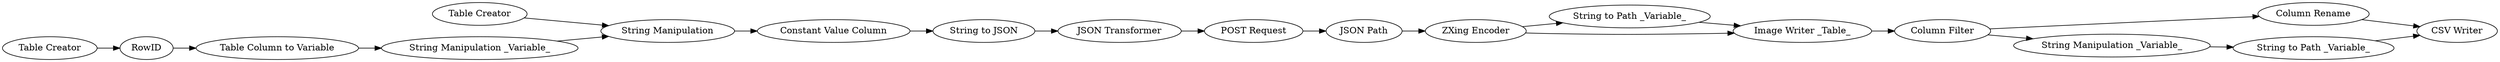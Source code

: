 digraph {
	62 -> 65
	65 -> 61
	46 -> 41
	47 -> 45
	41 -> 33
	49 -> 60
	63 -> 61
	1 -> 2
	64 -> 63
	5 -> 47
	33 -> 48
	48 -> 49
	45 -> 46
	62 -> 64
	50 -> 62
	49 -> 50
	60 -> 50
	4 -> 47
	3 -> 4
	2 -> 3
	3 [label="Table Column to Variable"]
	64 [label="String Manipulation _Variable_"]
	49 [label="ZXing Encoder"]
	41 [label="JSON Transformer"]
	48 [label="JSON Path"]
	50 [label="Image Writer _Table_"]
	1 [label="Table Creator"]
	4 [label="String Manipulation _Variable_"]
	47 [label="String Manipulation"]
	63 [label="String to Path _Variable_"]
	61 [label="CSV Writer"]
	60 [label="String to Path _Variable_"]
	5 [label="Table Creator"]
	62 [label="Column Filter"]
	65 [label="Column Rename"]
	46 [label="String to JSON"]
	33 [label="POST Request"]
	2 [label=RowID]
	45 [label="Constant Value Column"]
	rankdir=LR
}
